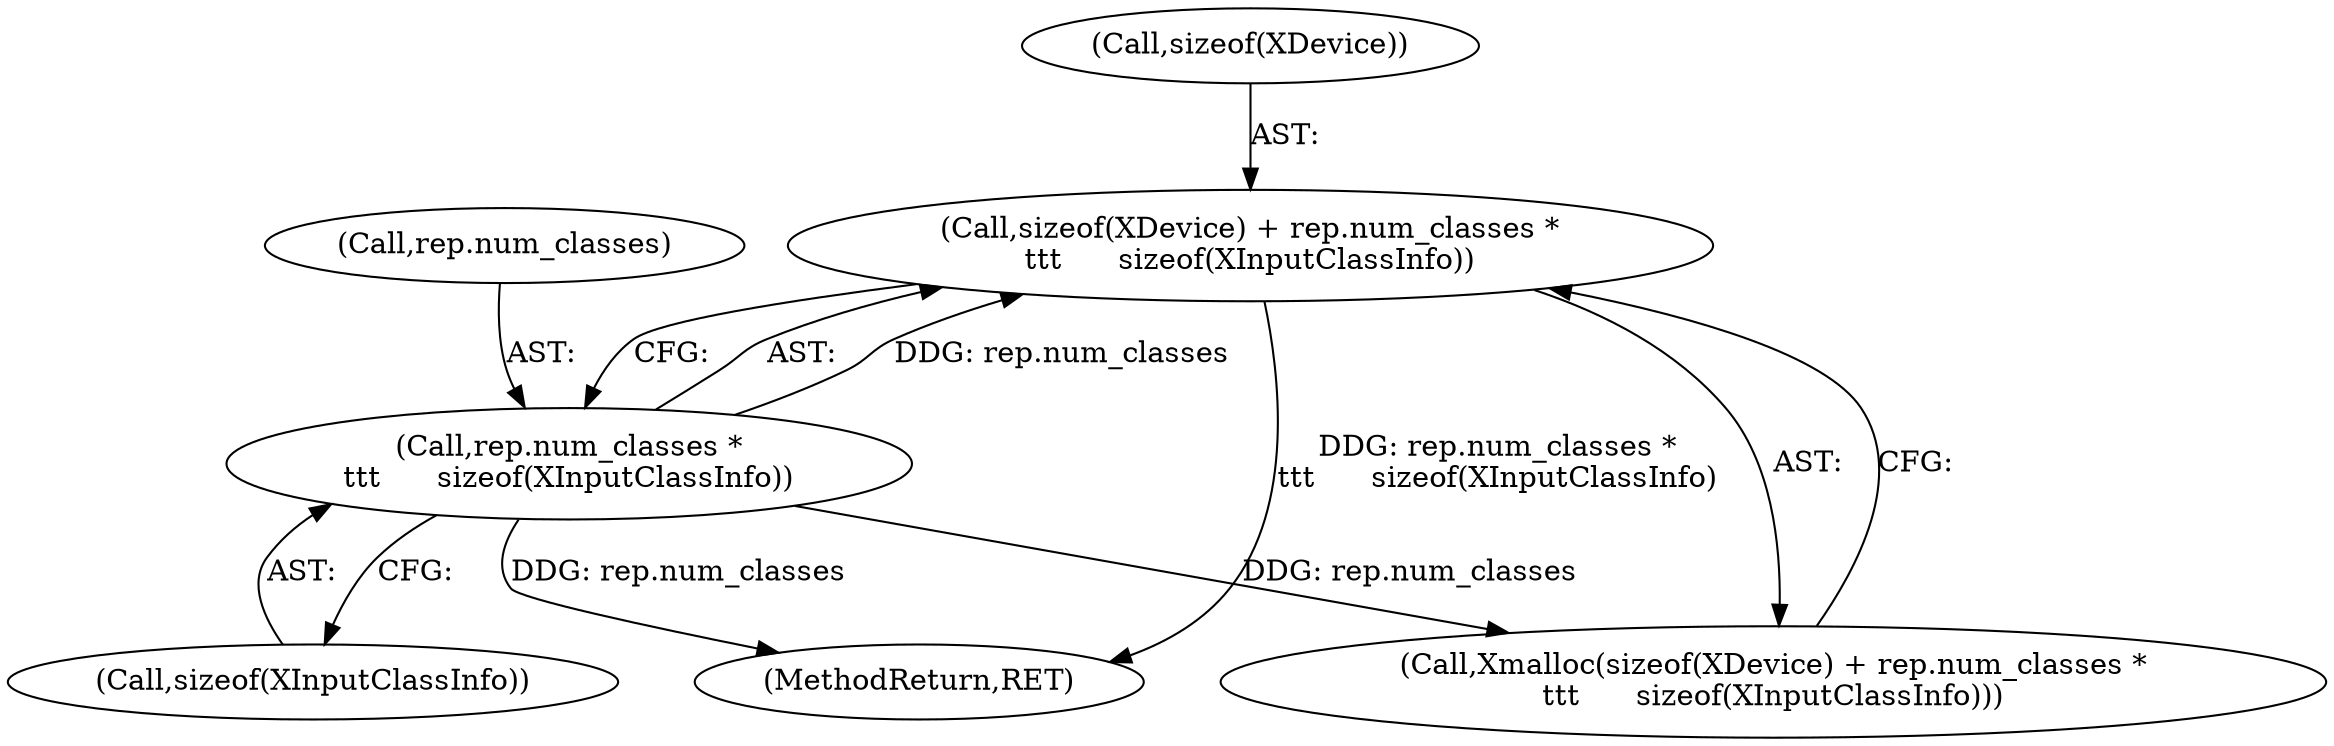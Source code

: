 digraph "1_libXi_19a9cd607de73947fcfb104682f203ffe4e1f4e5_3@API" {
"1000183" [label="(Call,sizeof(XDevice) + rep.num_classes *\n\t\t\t      sizeof(XInputClassInfo))"];
"1000186" [label="(Call,rep.num_classes *\n\t\t\t      sizeof(XInputClassInfo))"];
"1000214" [label="(MethodReturn,RET)"];
"1000187" [label="(Call,rep.num_classes)"];
"1000182" [label="(Call,Xmalloc(sizeof(XDevice) + rep.num_classes *\n\t\t\t      sizeof(XInputClassInfo)))"];
"1000190" [label="(Call,sizeof(XInputClassInfo))"];
"1000184" [label="(Call,sizeof(XDevice))"];
"1000183" [label="(Call,sizeof(XDevice) + rep.num_classes *\n\t\t\t      sizeof(XInputClassInfo))"];
"1000186" [label="(Call,rep.num_classes *\n\t\t\t      sizeof(XInputClassInfo))"];
"1000183" -> "1000182"  [label="AST: "];
"1000183" -> "1000186"  [label="CFG: "];
"1000184" -> "1000183"  [label="AST: "];
"1000186" -> "1000183"  [label="AST: "];
"1000182" -> "1000183"  [label="CFG: "];
"1000183" -> "1000214"  [label="DDG: rep.num_classes *\n\t\t\t      sizeof(XInputClassInfo)"];
"1000186" -> "1000183"  [label="DDG: rep.num_classes"];
"1000186" -> "1000190"  [label="CFG: "];
"1000187" -> "1000186"  [label="AST: "];
"1000190" -> "1000186"  [label="AST: "];
"1000186" -> "1000214"  [label="DDG: rep.num_classes"];
"1000186" -> "1000182"  [label="DDG: rep.num_classes"];
}
